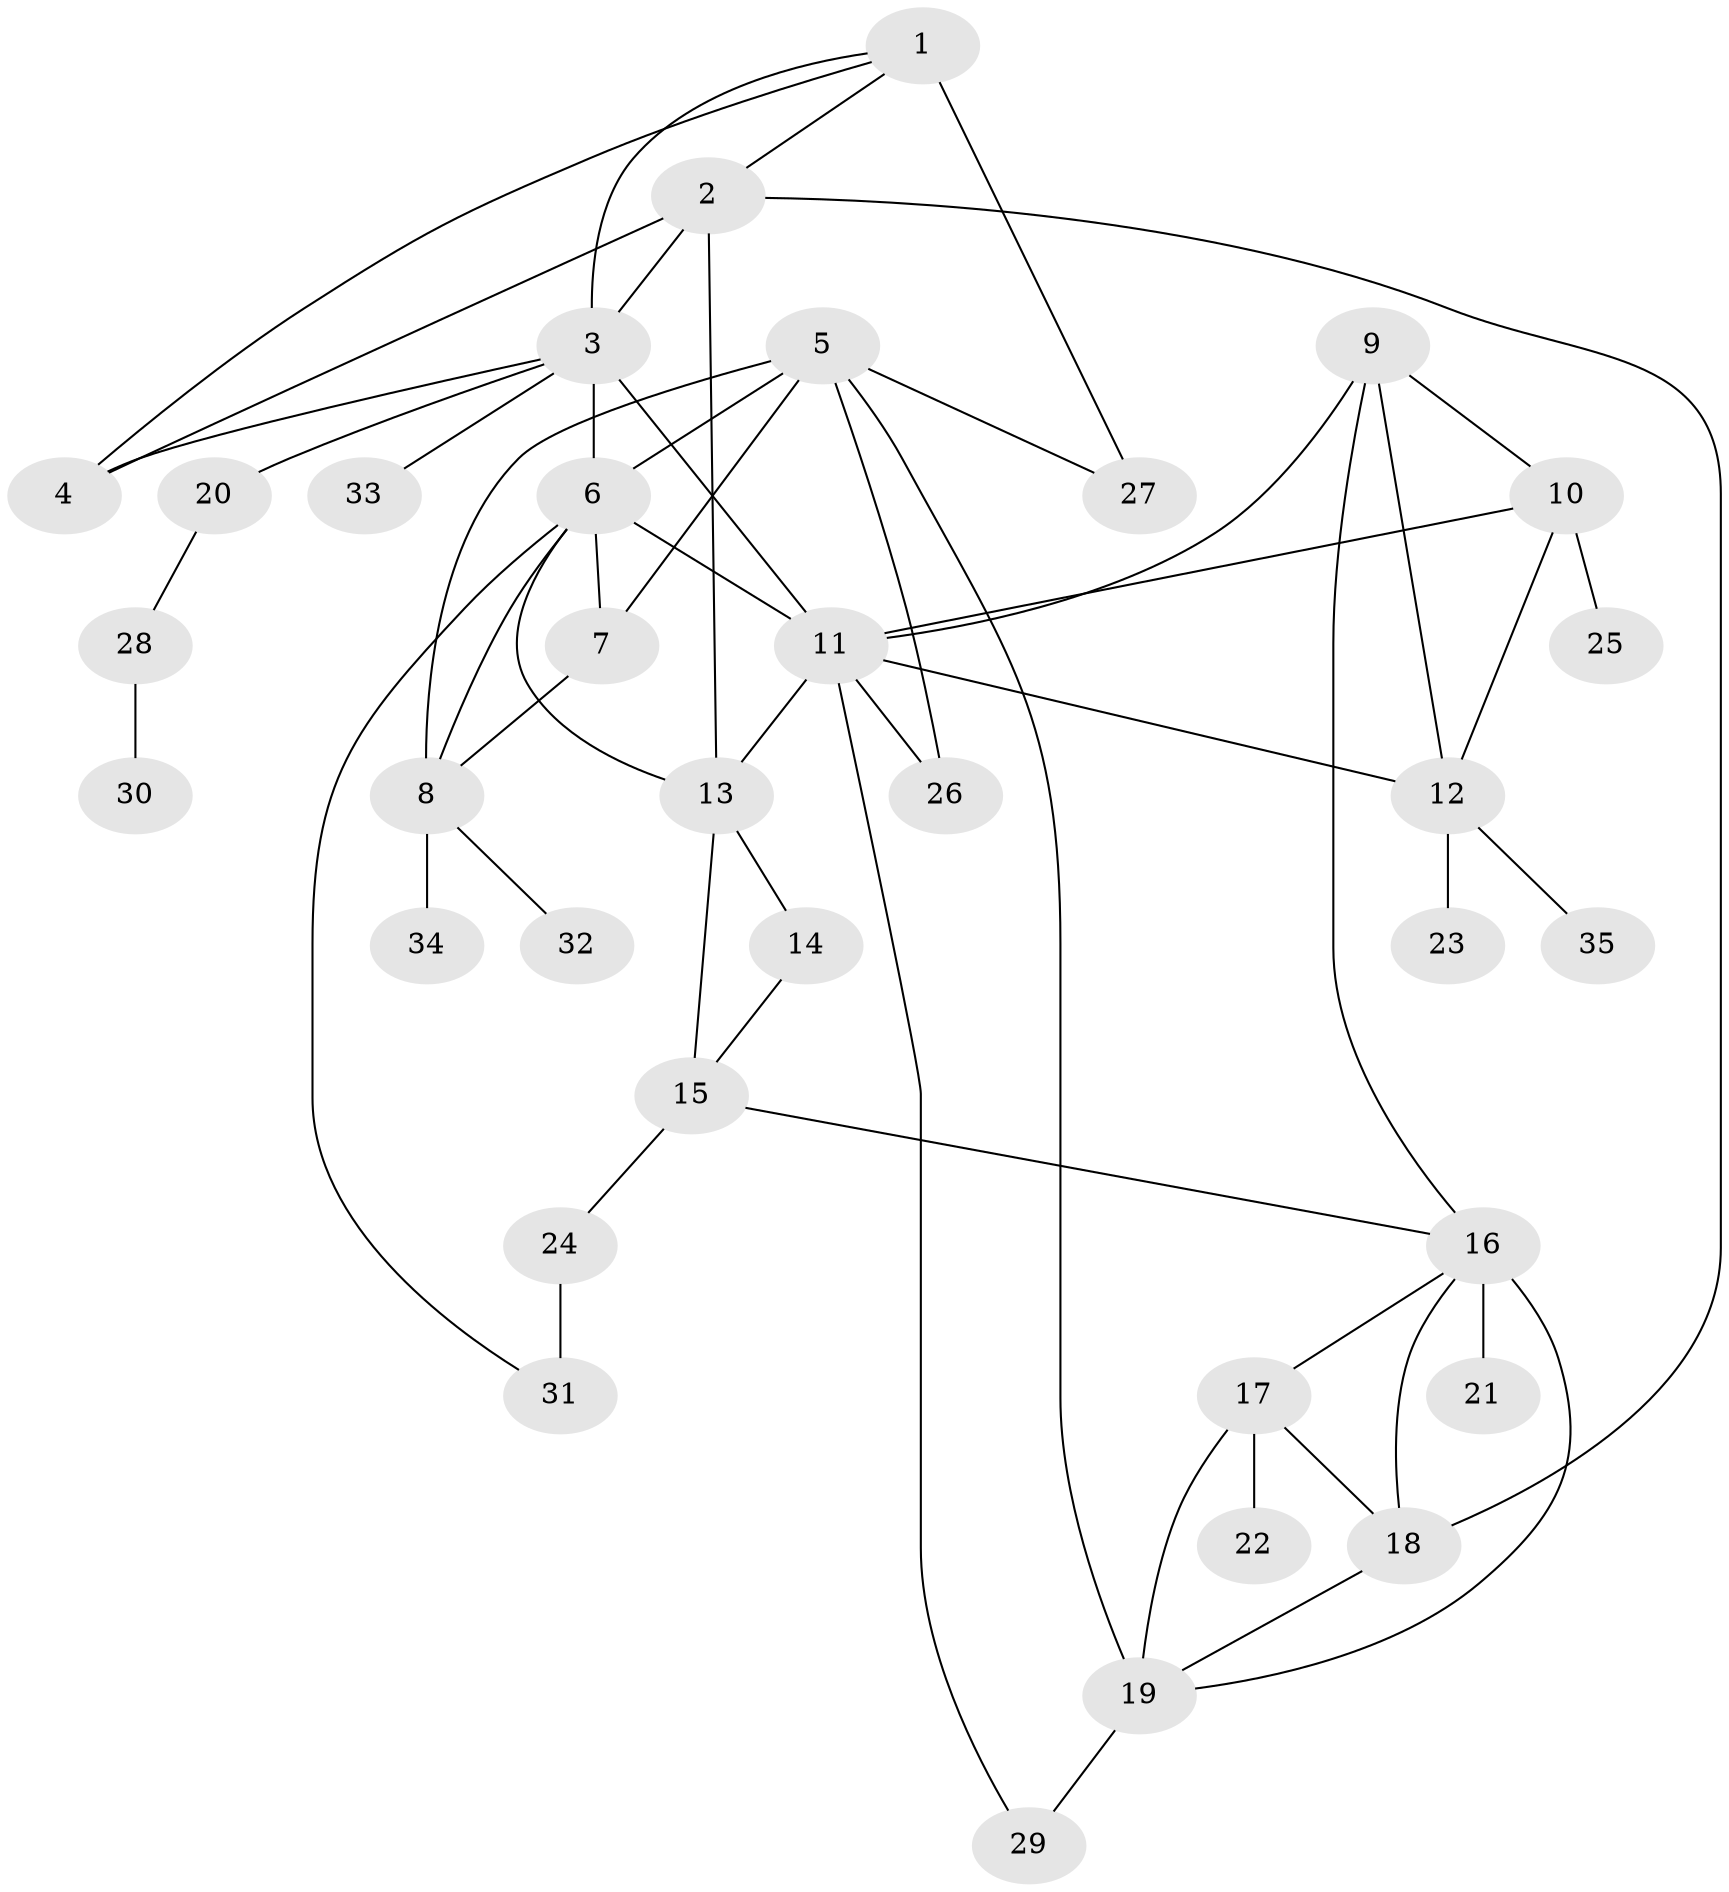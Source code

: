 // original degree distribution, {7: 0.046511627906976744, 8: 0.011627906976744186, 9: 0.03488372093023256, 6: 0.08139534883720931, 5: 0.046511627906976744, 4: 0.023255813953488372, 11: 0.011627906976744186, 1: 0.6395348837209303, 3: 0.03488372093023256, 2: 0.06976744186046512}
// Generated by graph-tools (version 1.1) at 2025/52/03/04/25 22:52:17]
// undirected, 35 vertices, 57 edges
graph export_dot {
  node [color=gray90,style=filled];
  1;
  2;
  3;
  4;
  5;
  6;
  7;
  8;
  9;
  10;
  11;
  12;
  13;
  14;
  15;
  16;
  17;
  18;
  19;
  20;
  21;
  22;
  23;
  24;
  25;
  26;
  27;
  28;
  29;
  30;
  31;
  32;
  33;
  34;
  35;
  1 -- 2 [weight=1.0];
  1 -- 3 [weight=1.0];
  1 -- 4 [weight=1.0];
  1 -- 27 [weight=3.0];
  2 -- 3 [weight=1.0];
  2 -- 4 [weight=1.0];
  2 -- 13 [weight=1.0];
  2 -- 18 [weight=1.0];
  3 -- 4 [weight=1.0];
  3 -- 6 [weight=1.0];
  3 -- 11 [weight=1.0];
  3 -- 20 [weight=1.0];
  3 -- 33 [weight=1.0];
  5 -- 6 [weight=3.0];
  5 -- 7 [weight=1.0];
  5 -- 8 [weight=1.0];
  5 -- 19 [weight=1.0];
  5 -- 26 [weight=1.0];
  5 -- 27 [weight=1.0];
  6 -- 7 [weight=1.0];
  6 -- 8 [weight=1.0];
  6 -- 11 [weight=1.0];
  6 -- 13 [weight=1.0];
  6 -- 31 [weight=1.0];
  7 -- 8 [weight=1.0];
  8 -- 32 [weight=1.0];
  8 -- 34 [weight=1.0];
  9 -- 10 [weight=1.0];
  9 -- 11 [weight=1.0];
  9 -- 12 [weight=1.0];
  9 -- 16 [weight=1.0];
  10 -- 11 [weight=1.0];
  10 -- 12 [weight=1.0];
  10 -- 25 [weight=3.0];
  11 -- 12 [weight=1.0];
  11 -- 13 [weight=1.0];
  11 -- 26 [weight=1.0];
  11 -- 29 [weight=1.0];
  12 -- 23 [weight=1.0];
  12 -- 35 [weight=1.0];
  13 -- 14 [weight=3.0];
  13 -- 15 [weight=2.0];
  14 -- 15 [weight=1.0];
  15 -- 16 [weight=1.0];
  15 -- 24 [weight=1.0];
  16 -- 17 [weight=1.0];
  16 -- 18 [weight=1.0];
  16 -- 19 [weight=1.0];
  16 -- 21 [weight=5.0];
  17 -- 18 [weight=1.0];
  17 -- 19 [weight=1.0];
  17 -- 22 [weight=3.0];
  18 -- 19 [weight=1.0];
  19 -- 29 [weight=1.0];
  20 -- 28 [weight=1.0];
  24 -- 31 [weight=3.0];
  28 -- 30 [weight=1.0];
}
